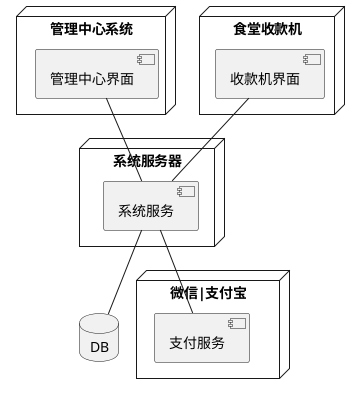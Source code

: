 @startuml
skinparam componentStyle uml2

database DB {

}

node "微信|支付宝" as pay{
  [支付服务] as pay_service
}

node 系统服务器 as server{
    [系统服务] as service
    service -- DB
    service -- pay_service
}

node 管理中心系统 as admin_cli{
    [管理中心界面]-- service
}
node 食堂收款机 as canteen_cli{
    [收款机界面] -- service
}


@enduml